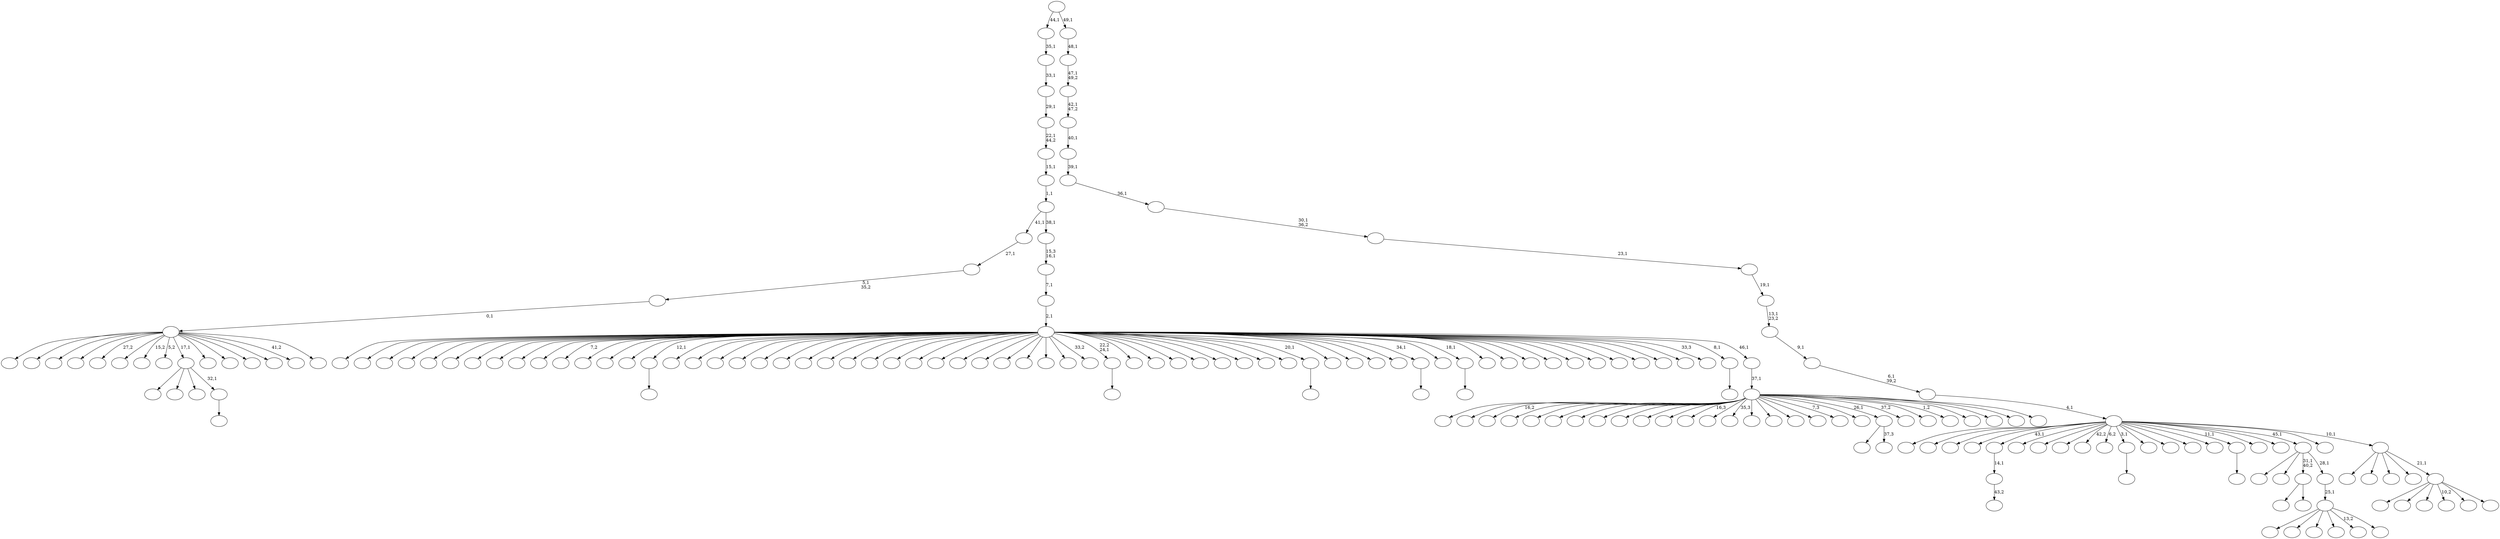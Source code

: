 digraph T {
	200 [label=""]
	199 [label=""]
	198 [label=""]
	197 [label=""]
	196 [label=""]
	195 [label=""]
	194 [label=""]
	193 [label=""]
	192 [label=""]
	191 [label=""]
	190 [label=""]
	189 [label=""]
	188 [label=""]
	187 [label=""]
	186 [label=""]
	185 [label=""]
	184 [label=""]
	183 [label=""]
	182 [label=""]
	181 [label=""]
	180 [label=""]
	179 [label=""]
	178 [label=""]
	177 [label=""]
	176 [label=""]
	175 [label=""]
	174 [label=""]
	173 [label=""]
	172 [label=""]
	171 [label=""]
	170 [label=""]
	169 [label=""]
	168 [label=""]
	167 [label=""]
	166 [label=""]
	165 [label=""]
	164 [label=""]
	163 [label=""]
	162 [label=""]
	161 [label=""]
	160 [label=""]
	159 [label=""]
	158 [label=""]
	157 [label=""]
	156 [label=""]
	155 [label=""]
	154 [label=""]
	153 [label=""]
	152 [label=""]
	151 [label=""]
	150 [label=""]
	149 [label=""]
	148 [label=""]
	147 [label=""]
	146 [label=""]
	145 [label=""]
	144 [label=""]
	143 [label=""]
	142 [label=""]
	141 [label=""]
	140 [label=""]
	139 [label=""]
	138 [label=""]
	137 [label=""]
	136 [label=""]
	135 [label=""]
	134 [label=""]
	133 [label=""]
	132 [label=""]
	131 [label=""]
	130 [label=""]
	129 [label=""]
	128 [label=""]
	127 [label=""]
	126 [label=""]
	125 [label=""]
	124 [label=""]
	123 [label=""]
	122 [label=""]
	121 [label=""]
	120 [label=""]
	119 [label=""]
	118 [label=""]
	117 [label=""]
	116 [label=""]
	115 [label=""]
	114 [label=""]
	113 [label=""]
	112 [label=""]
	111 [label=""]
	110 [label=""]
	109 [label=""]
	108 [label=""]
	107 [label=""]
	106 [label=""]
	105 [label=""]
	104 [label=""]
	103 [label=""]
	102 [label=""]
	101 [label=""]
	100 [label=""]
	99 [label=""]
	98 [label=""]
	97 [label=""]
	96 [label=""]
	95 [label=""]
	94 [label=""]
	93 [label=""]
	92 [label=""]
	91 [label=""]
	90 [label=""]
	89 [label=""]
	88 [label=""]
	87 [label=""]
	86 [label=""]
	85 [label=""]
	84 [label=""]
	83 [label=""]
	82 [label=""]
	81 [label=""]
	80 [label=""]
	79 [label=""]
	78 [label=""]
	77 [label=""]
	76 [label=""]
	75 [label=""]
	74 [label=""]
	73 [label=""]
	72 [label=""]
	71 [label=""]
	70 [label=""]
	69 [label=""]
	68 [label=""]
	67 [label=""]
	66 [label=""]
	65 [label=""]
	64 [label=""]
	63 [label=""]
	62 [label=""]
	61 [label=""]
	60 [label=""]
	59 [label=""]
	58 [label=""]
	57 [label=""]
	56 [label=""]
	55 [label=""]
	54 [label=""]
	53 [label=""]
	52 [label=""]
	51 [label=""]
	50 [label=""]
	49 [label=""]
	48 [label=""]
	47 [label=""]
	46 [label=""]
	45 [label=""]
	44 [label=""]
	43 [label=""]
	42 [label=""]
	41 [label=""]
	40 [label=""]
	39 [label=""]
	38 [label=""]
	37 [label=""]
	36 [label=""]
	35 [label=""]
	34 [label=""]
	33 [label=""]
	32 [label=""]
	31 [label=""]
	30 [label=""]
	29 [label=""]
	28 [label=""]
	27 [label=""]
	26 [label=""]
	25 [label=""]
	24 [label=""]
	23 [label=""]
	22 [label=""]
	21 [label=""]
	20 [label=""]
	19 [label=""]
	18 [label=""]
	17 [label=""]
	16 [label=""]
	15 [label=""]
	14 [label=""]
	13 [label=""]
	12 [label=""]
	11 [label=""]
	10 [label=""]
	9 [label=""]
	8 [label=""]
	7 [label=""]
	6 [label=""]
	5 [label=""]
	4 [label=""]
	3 [label=""]
	2 [label=""]
	1 [label=""]
	0 [label=""]
	186 -> 187 [label="43,2"]
	185 -> 186 [label="14,1"]
	161 -> 162 [label=""]
	134 -> 135 [label=""]
	112 -> 195 [label=""]
	112 -> 113 [label=""]
	109 -> 110 [label=""]
	106 -> 107 [label=""]
	105 -> 165 [label=""]
	105 -> 152 [label=""]
	105 -> 145 [label=""]
	105 -> 106 [label="32,1"]
	85 -> 86 [label=""]
	81 -> 82 [label=""]
	72 -> 153 [label=""]
	72 -> 73 [label="37,3"]
	69 -> 70 [label=""]
	66 -> 67 [label=""]
	49 -> 139 [label=""]
	49 -> 127 [label=""]
	49 -> 121 [label=""]
	49 -> 79 [label=""]
	49 -> 71 [label="13,2"]
	49 -> 50 [label=""]
	48 -> 49 [label="25,1"]
	47 -> 190 [label=""]
	47 -> 122 [label=""]
	47 -> 112 [label="31,1\n40,2"]
	47 -> 48 [label="28,1"]
	38 -> 198 [label=""]
	38 -> 197 [label=""]
	38 -> 180 [label=""]
	38 -> 177 [label=""]
	38 -> 143 [label="27,2"]
	38 -> 137 [label=""]
	38 -> 129 [label="15,2"]
	38 -> 124 [label="5,2"]
	38 -> 105 [label="17,1"]
	38 -> 102 [label=""]
	38 -> 94 [label=""]
	38 -> 65 [label=""]
	38 -> 59 [label=""]
	38 -> 51 [label="41,2"]
	38 -> 39 [label=""]
	37 -> 38 [label="0,1"]
	36 -> 37 [label="5,1\n35,2"]
	35 -> 36 [label="27,1"]
	32 -> 33 [label=""]
	30 -> 191 [label=""]
	30 -> 182 [label=""]
	30 -> 179 [label="16,2"]
	30 -> 178 [label=""]
	30 -> 171 [label=""]
	30 -> 167 [label=""]
	30 -> 160 [label=""]
	30 -> 150 [label=""]
	30 -> 148 [label=""]
	30 -> 138 [label=""]
	30 -> 128 [label=""]
	30 -> 125 [label="16,3"]
	30 -> 123 [label=""]
	30 -> 120 [label="35,3"]
	30 -> 111 [label=""]
	30 -> 104 [label=""]
	30 -> 93 [label=""]
	30 -> 92 [label=""]
	30 -> 83 [label="7,3"]
	30 -> 80 [label=""]
	30 -> 72 [label="26,1"]
	30 -> 64 [label="37,2"]
	30 -> 62 [label=""]
	30 -> 60 [label="1,2"]
	30 -> 52 [label=""]
	30 -> 44 [label=""]
	30 -> 42 [label=""]
	30 -> 31 [label=""]
	29 -> 30 [label="37,1"]
	28 -> 200 [label=""]
	28 -> 194 [label=""]
	28 -> 183 [label=""]
	28 -> 181 [label=""]
	28 -> 176 [label=""]
	28 -> 175 [label=""]
	28 -> 173 [label=""]
	28 -> 172 [label=""]
	28 -> 170 [label=""]
	28 -> 169 [label=""]
	28 -> 168 [label="7,2"]
	28 -> 166 [label=""]
	28 -> 164 [label=""]
	28 -> 163 [label=""]
	28 -> 161 [label="12,1"]
	28 -> 159 [label=""]
	28 -> 158 [label=""]
	28 -> 157 [label=""]
	28 -> 154 [label=""]
	28 -> 151 [label=""]
	28 -> 149 [label=""]
	28 -> 146 [label=""]
	28 -> 144 [label=""]
	28 -> 142 [label=""]
	28 -> 141 [label=""]
	28 -> 133 [label=""]
	28 -> 132 [label=""]
	28 -> 131 [label=""]
	28 -> 130 [label=""]
	28 -> 126 [label=""]
	28 -> 119 [label=""]
	28 -> 118 [label=""]
	28 -> 117 [label=""]
	28 -> 116 [label=""]
	28 -> 114 [label="33,2"]
	28 -> 109 [label="22,2\n24,1"]
	28 -> 108 [label=""]
	28 -> 103 [label=""]
	28 -> 100 [label=""]
	28 -> 99 [label=""]
	28 -> 97 [label=""]
	28 -> 95 [label=""]
	28 -> 91 [label=""]
	28 -> 89 [label=""]
	28 -> 85 [label="20,1"]
	28 -> 84 [label=""]
	28 -> 77 [label=""]
	28 -> 76 [label=""]
	28 -> 75 [label=""]
	28 -> 69 [label="34,1"]
	28 -> 68 [label=""]
	28 -> 66 [label="18,1"]
	28 -> 63 [label=""]
	28 -> 61 [label=""]
	28 -> 58 [label=""]
	28 -> 57 [label=""]
	28 -> 54 [label=""]
	28 -> 53 [label=""]
	28 -> 46 [label=""]
	28 -> 45 [label=""]
	28 -> 41 [label=""]
	28 -> 40 [label=""]
	28 -> 34 [label="33,3"]
	28 -> 32 [label="8,1"]
	28 -> 29 [label="46,1"]
	27 -> 28 [label="2,1"]
	26 -> 27 [label="7,1"]
	25 -> 26 [label="15,3\n16,1"]
	24 -> 35 [label="41,1"]
	24 -> 25 [label="38,1"]
	23 -> 24 [label="1,1"]
	22 -> 23 [label="15,1"]
	21 -> 22 [label="22,1\n44,2"]
	20 -> 21 [label="29,1"]
	19 -> 20 [label="33,1"]
	18 -> 19 [label="35,1"]
	16 -> 188 [label=""]
	16 -> 101 [label=""]
	16 -> 98 [label=""]
	16 -> 87 [label="10,2"]
	16 -> 55 [label=""]
	16 -> 17 [label=""]
	15 -> 192 [label=""]
	15 -> 155 [label=""]
	15 -> 140 [label=""]
	15 -> 56 [label=""]
	15 -> 16 [label="21,1"]
	14 -> 199 [label=""]
	14 -> 196 [label=""]
	14 -> 193 [label=""]
	14 -> 189 [label=""]
	14 -> 185 [label="43,1"]
	14 -> 184 [label=""]
	14 -> 174 [label=""]
	14 -> 156 [label=""]
	14 -> 147 [label="42,2"]
	14 -> 136 [label="6,2"]
	14 -> 134 [label="3,1"]
	14 -> 115 [label=""]
	14 -> 96 [label=""]
	14 -> 90 [label=""]
	14 -> 88 [label=""]
	14 -> 81 [label="11,1"]
	14 -> 78 [label=""]
	14 -> 74 [label=""]
	14 -> 47 [label="45,1"]
	14 -> 43 [label=""]
	14 -> 15 [label="10,1"]
	13 -> 14 [label="4,1"]
	12 -> 13 [label="6,1\n39,2"]
	11 -> 12 [label="9,1"]
	10 -> 11 [label="13,1\n23,2"]
	9 -> 10 [label="19,1"]
	8 -> 9 [label="23,1"]
	7 -> 8 [label="30,1\n36,2"]
	6 -> 7 [label="36,1"]
	5 -> 6 [label="39,1"]
	4 -> 5 [label="40,1"]
	3 -> 4 [label="42,1\n47,2"]
	2 -> 3 [label="47,1\n49,2"]
	1 -> 2 [label="48,1"]
	0 -> 18 [label="44,1"]
	0 -> 1 [label="49,1"]
}
